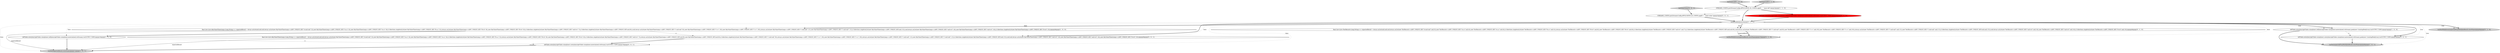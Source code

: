 digraph {
9 [style = filled, label = "leftTable.outerJoin(rightTable,valueJoiner).leftJoin(rightTable,valueJoiner,materialized).toStream().to(OUTPUT_TOPIC)@@@4@@@['0', '1', '0']", fillcolor = red, shape = ellipse image = "AAA1AAABBB2BBB"];
6 [style = filled, label = "STREAMS_CONFIG.put(StreamsConfig.APPLICATION_ID_CONFIG,appID + \"-inner-left\")@@@3@@@['1', '1', '0']", fillcolor = white, shape = ellipse image = "AAA0AAABBB1BBB"];
0 [style = filled, label = "testOuterLeft['1', '0', '0']", fillcolor = lightgray, shape = diamond image = "AAA0AAABBB1BBB"];
5 [style = filled, label = "leftTable.outerJoin(rightTable,valueJoiner).leftJoin(rightTable,valueJoiner,materialized).toStream().to(OUTPUT_TOPIC)@@@10@@@['1', '0', '0']", fillcolor = white, shape = ellipse image = "AAA0AAABBB1BBB"];
12 [style = filled, label = "final List<List<TestRecord<Long,String>>> expectedResult = Arrays.asList(null,null,null,Arrays.asList(new TestRecord<>(ANY_UNIQUE_KEY,\"A-null-null\",null,3L),new TestRecord<>(ANY_UNIQUE_KEY,\"A-a-a\",null,4L),new TestRecord<>(ANY_UNIQUE_KEY,\"A-a-a\",null,4L)),Collections.singletonList(new TestRecord<>(ANY_UNIQUE_KEY,\"B-a-a\",null,5L)),Arrays.asList(new TestRecord<>(ANY_UNIQUE_KEY,\"B-b-b\",null,6L),new TestRecord<>(ANY_UNIQUE_KEY,\"B-b-b\",null,6L)),Collections.singletonList(new TestRecord<>(ANY_UNIQUE_KEY,\"null-b-b\",null,7L)),Collections.singletonList(new TestRecord<>(ANY_UNIQUE_KEY,null,null,8L)),null,Arrays.asList(new TestRecord<>(ANY_UNIQUE_KEY,\"C-null-null\",null,9L),new TestRecord<>(ANY_UNIQUE_KEY,\"C-c-c\",null,10L),new TestRecord<>(ANY_UNIQUE_KEY,\"C-c-c\",null,10L)),Arrays.asList(new TestRecord<>(ANY_UNIQUE_KEY,\"C-null-null\",null,11L),new TestRecord<>(ANY_UNIQUE_KEY,\"C-null-null\",null,11L)),Collections.singletonList(new TestRecord<>(ANY_UNIQUE_KEY,null,null,12L)),null,Arrays.asList(new TestRecord<>(ANY_UNIQUE_KEY,\"null-d-d\",null,14L),new TestRecord<>(ANY_UNIQUE_KEY,\"null-d-d\",null,14L)),Collections.singletonList(new TestRecord<>(ANY_UNIQUE_KEY,\"D-d-d\",null,15L)))@@@9@@@['0', '1', '0']", fillcolor = white, shape = ellipse image = "AAA0AAABBB2BBB"];
17 [style = filled, label = "testOuterOuter['0', '0', '1']", fillcolor = lightgray, shape = diamond image = "AAA0AAABBB3BBB"];
2 [style = filled, label = "runTest(expectedResult,storeName)@@@11@@@['1', '0', '1']", fillcolor = lightgray, shape = ellipse image = "AAA0AAABBB1BBB"];
10 [style = filled, label = "runTestWithDriver(expectedResult,storeName)@@@10@@@['0', '1', '0']", fillcolor = lightgray, shape = ellipse image = "AAA0AAABBB2BBB"];
3 [style = filled, label = "final List<List<KeyValueTimestamp<Long,String>>> expectedResult = Arrays.asList(null,null,null,Arrays.asList(new KeyValueTimestamp<>(ANY_UNIQUE_KEY,\"A-null-null\",3L),new KeyValueTimestamp<>(ANY_UNIQUE_KEY,\"A-a-a\",4L),new KeyValueTimestamp<>(ANY_UNIQUE_KEY,\"A-a-a\",4L)),Collections.singletonList(new KeyValueTimestamp<>(ANY_UNIQUE_KEY,\"B-a-a\",5L)),Arrays.asList(new KeyValueTimestamp<>(ANY_UNIQUE_KEY,\"B-b-b\",6L),new KeyValueTimestamp<>(ANY_UNIQUE_KEY,\"B-b-b\",6L)),Collections.singletonList(new KeyValueTimestamp<>(ANY_UNIQUE_KEY,\"null-b-b\",7L)),Collections.singletonList(new KeyValueTimestamp<>(ANY_UNIQUE_KEY,null,8L)),null,Arrays.asList(new KeyValueTimestamp<>(ANY_UNIQUE_KEY,\"C-null-null\",9L),new KeyValueTimestamp<>(ANY_UNIQUE_KEY,\"C-c-c\",10L),new KeyValueTimestamp<>(ANY_UNIQUE_KEY,\"C-c-c\",10L)),Arrays.asList(new KeyValueTimestamp<>(ANY_UNIQUE_KEY,\"C-null-null\",11L),new KeyValueTimestamp<>(ANY_UNIQUE_KEY,\"C-null-null\",11L)),Collections.singletonList(new KeyValueTimestamp<>(ANY_UNIQUE_KEY,null,12L)),null,Arrays.asList(new KeyValueTimestamp<>(ANY_UNIQUE_KEY,\"null-d-d\",14L),new KeyValueTimestamp<>(ANY_UNIQUE_KEY,\"null-d-d\",14L)),Collections.singletonList(new KeyValueTimestamp<>(ANY_UNIQUE_KEY,\"D-d-d\",15L)))@@@9@@@['1', '0', '0']", fillcolor = white, shape = ellipse image = "AAA0AAABBB1BBB"];
4 [style = filled, label = "cacheEnabled@@@4@@@['1', '1', '1']", fillcolor = white, shape = diamond image = "AAA0AAABBB1BBB"];
15 [style = filled, label = "STREAMS_CONFIG.put(StreamsConfig.APPLICATION_ID_CONFIG,appID + \"-inner-outer\")@@@3@@@['0', '0', '1']", fillcolor = white, shape = ellipse image = "AAA0AAABBB3BBB"];
1 [style = filled, label = "leftTable.outerJoin(rightTable,valueJoiner).leftJoin(rightTable,valueJoiner,materialized).toStream().peek(new CountingPeek(true)).to(OUTPUT_TOPIC)@@@5@@@['1', '0', '0']", fillcolor = white, shape = ellipse image = "AAA0AAABBB1BBB"];
14 [style = filled, label = "final List<List<KeyValueTimestamp<Long,String>>> expectedResult = Arrays.asList(null,null,null,Arrays.asList(new KeyValueTimestamp<>(ANY_UNIQUE_KEY,\"A-null-null\",3L),new KeyValueTimestamp<>(ANY_UNIQUE_KEY,\"A-a-a\",4L),new KeyValueTimestamp<>(ANY_UNIQUE_KEY,\"A-a-a\",4L)),Collections.singletonList(new KeyValueTimestamp<>(ANY_UNIQUE_KEY,\"B-a-a\",5L)),Arrays.asList(new KeyValueTimestamp<>(ANY_UNIQUE_KEY,\"B-b-b\",6L),new KeyValueTimestamp<>(ANY_UNIQUE_KEY,\"B-b-b\",6L)),Collections.singletonList(new KeyValueTimestamp<>(ANY_UNIQUE_KEY,\"null-b-b\",7L)),Arrays.asList(new KeyValueTimestamp<>(ANY_UNIQUE_KEY,null,8L),new KeyValueTimestamp<>(ANY_UNIQUE_KEY,null,8L)),Collections.singletonList(new KeyValueTimestamp<>(ANY_UNIQUE_KEY,\"C-null-null\",9L)),Arrays.asList(new KeyValueTimestamp<>(ANY_UNIQUE_KEY,\"C-c-c\",10L),new KeyValueTimestamp<>(ANY_UNIQUE_KEY,\"C-c-c\",10L)),Arrays.asList(new KeyValueTimestamp<>(ANY_UNIQUE_KEY,\"C-null-null\",11L),new KeyValueTimestamp<>(ANY_UNIQUE_KEY,\"C-null-null\",11L)),Collections.singletonList(new KeyValueTimestamp<>(ANY_UNIQUE_KEY,null,12L)),null,null,Arrays.asList(new KeyValueTimestamp<>(ANY_UNIQUE_KEY,\"null-d-d\",14L),new KeyValueTimestamp<>(ANY_UNIQUE_KEY,\"null-d-d\",14L),new KeyValueTimestamp<>(ANY_UNIQUE_KEY,\"D-d-d\",15L)))@@@9@@@['0', '0', '1']", fillcolor = white, shape = ellipse image = "AAA0AAABBB3BBB"];
8 [style = filled, label = "runTestWithDriver(expectedFinalMultiJoinResult,storeName)@@@6@@@['0', '1', '0']", fillcolor = lightgray, shape = ellipse image = "AAA0AAABBB2BBB"];
11 [style = filled, label = "testOuterLeft['0', '1', '0']", fillcolor = lightgray, shape = diamond image = "AAA0AAABBB2BBB"];
7 [style = filled, label = "runTest(expectedFinalMultiJoinResult,storeName)@@@6@@@['1', '0', '1']", fillcolor = lightgray, shape = ellipse image = "AAA0AAABBB1BBB"];
16 [style = filled, label = "leftTable.outerJoin(rightTable,valueJoiner).outerJoin(rightTable,valueJoiner,materialized).toStream().peek(new CountingPeek(true)).to(OUTPUT_TOPIC)@@@5@@@['0', '0', '1']", fillcolor = white, shape = ellipse image = "AAA0AAABBB3BBB"];
13 [style = filled, label = "leftTable.outerJoin(rightTable,valueJoiner).outerJoin(rightTable,valueJoiner,materialized).toStream().to(OUTPUT_TOPIC)@@@10@@@['0', '0', '1']", fillcolor = white, shape = ellipse image = "AAA0AAABBB3BBB"];
5->13 [style = dashed, label="0"];
4->3 [style = bold, label=""];
4->14 [style = bold, label=""];
4->14 [style = dotted, label="false"];
4->1 [style = dotted, label="true"];
0->6 [style = bold, label=""];
9->4 [style = bold, label=""];
11->6 [style = bold, label=""];
3->2 [style = solid, label="expectedResult"];
16->7 [style = bold, label=""];
4->5 [style = dotted, label="false"];
4->8 [style = dotted, label="true"];
4->7 [style = dotted, label="true"];
4->3 [style = dotted, label="false"];
4->13 [style = dotted, label="false"];
1->7 [style = bold, label=""];
12->10 [style = solid, label="expectedResult"];
6->4 [style = bold, label=""];
5->2 [style = bold, label=""];
3->5 [style = bold, label=""];
12->10 [style = bold, label=""];
4->2 [style = dotted, label="false"];
6->15 [style = dashed, label="0"];
1->16 [style = dashed, label="0"];
15->4 [style = bold, label=""];
17->15 [style = bold, label=""];
4->12 [style = dotted, label="false"];
4->12 [style = bold, label=""];
4->8 [style = bold, label=""];
14->2 [style = solid, label="expectedResult"];
4->1 [style = bold, label=""];
4->16 [style = dotted, label="true"];
14->13 [style = bold, label=""];
6->9 [style = bold, label=""];
3->14 [style = dashed, label="0"];
4->10 [style = dotted, label="false"];
4->16 [style = bold, label=""];
13->2 [style = bold, label=""];
}

